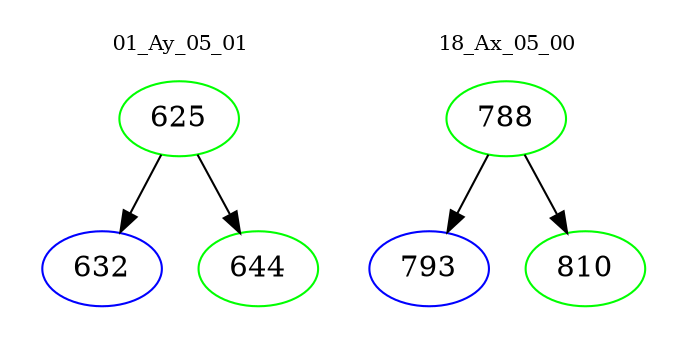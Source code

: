 digraph{
subgraph cluster_0 {
color = white
label = "01_Ay_05_01";
fontsize=10;
T0_625 [label="625", color="green"]
T0_625 -> T0_632 [color="black"]
T0_632 [label="632", color="blue"]
T0_625 -> T0_644 [color="black"]
T0_644 [label="644", color="green"]
}
subgraph cluster_1 {
color = white
label = "18_Ax_05_00";
fontsize=10;
T1_788 [label="788", color="green"]
T1_788 -> T1_793 [color="black"]
T1_793 [label="793", color="blue"]
T1_788 -> T1_810 [color="black"]
T1_810 [label="810", color="green"]
}
}
